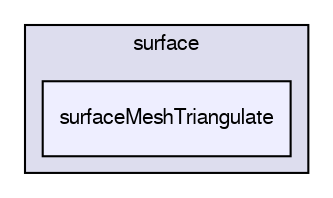 digraph "applications/utilities/surface/surfaceMeshTriangulate" {
  bgcolor=transparent;
  compound=true
  node [ fontsize="10", fontname="FreeSans"];
  edge [ labelfontsize="10", labelfontname="FreeSans"];
  subgraph clusterdir_f17de662d5fa06afbf0442aecb6ca0a0 {
    graph [ bgcolor="#ddddee", pencolor="black", label="surface" fontname="FreeSans", fontsize="10", URL="dir_f17de662d5fa06afbf0442aecb6ca0a0.html"]
  dir_264d7d0bd79466671e85a5035d4eeef1 [shape=box, label="surfaceMeshTriangulate", style="filled", fillcolor="#eeeeff", pencolor="black", URL="dir_264d7d0bd79466671e85a5035d4eeef1.html"];
  }
}
